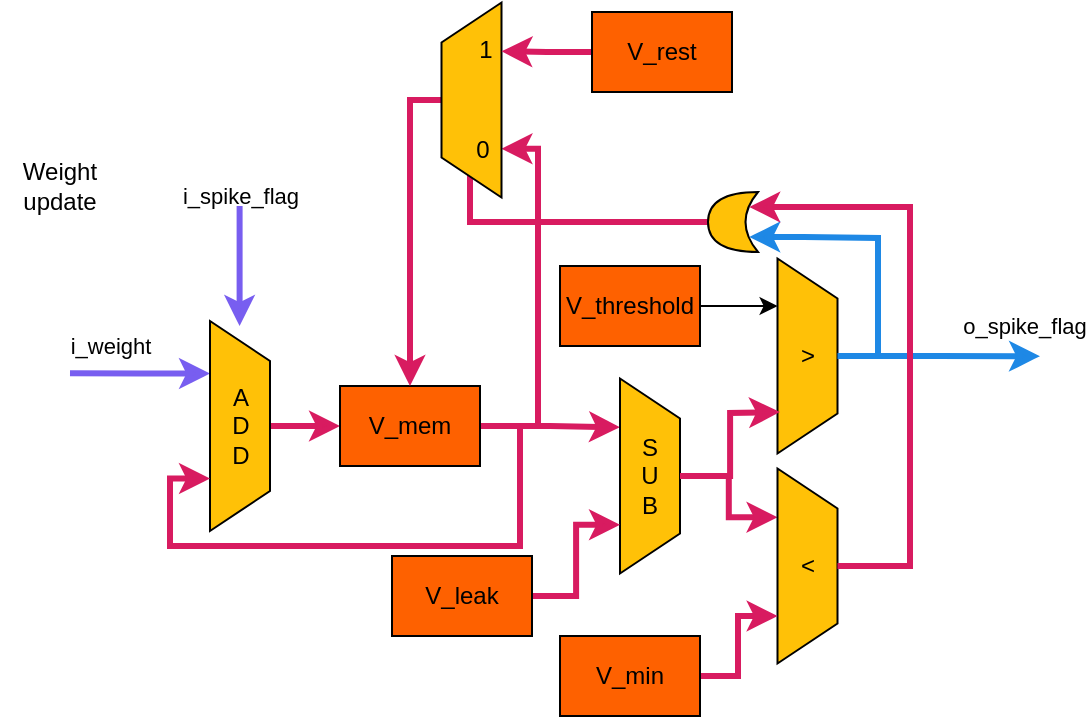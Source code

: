<mxfile version="24.7.10">
  <diagram name="Page-1" id="7IMjvl0y4tT5OMlrt00g">
    <mxGraphModel dx="682" dy="436" grid="1" gridSize="1" guides="1" tooltips="1" connect="1" arrows="1" fold="1" page="1" pageScale="1" pageWidth="850" pageHeight="1100" math="0" shadow="0">
      <root>
        <mxCell id="0" />
        <mxCell id="1" parent="0" />
        <mxCell id="oQUfwaXS33LX4lJVDSWq-2" style="edgeStyle=orthogonalEdgeStyle;rounded=0;orthogonalLoop=1;jettySize=auto;html=1;entryX=0;entryY=0.5;entryDx=0;entryDy=0;strokeColor=#D81B60;strokeWidth=3;" edge="1" parent="1" source="oQUfwaXS33LX4lJVDSWq-3" target="oQUfwaXS33LX4lJVDSWq-5">
          <mxGeometry relative="1" as="geometry" />
        </mxCell>
        <mxCell id="oQUfwaXS33LX4lJVDSWq-18" style="edgeStyle=orthogonalEdgeStyle;rounded=0;orthogonalLoop=1;jettySize=auto;html=1;exitX=0.25;exitY=1;exitDx=0;exitDy=0;startArrow=classic;startFill=1;endArrow=none;endFill=0;strokeWidth=3;strokeColor=#785EF0;" edge="1" parent="1" source="oQUfwaXS33LX4lJVDSWq-3">
          <mxGeometry relative="1" as="geometry">
            <mxPoint x="90" y="213.667" as="targetPoint" />
          </mxGeometry>
        </mxCell>
        <mxCell id="oQUfwaXS33LX4lJVDSWq-19" value="i_weight" style="edgeLabel;html=1;align=center;verticalAlign=middle;resizable=0;points=[];labelBackgroundColor=none;" vertex="1" connectable="0" parent="oQUfwaXS33LX4lJVDSWq-18">
          <mxGeometry x="0.742" y="-2" relative="1" as="geometry">
            <mxPoint x="11" y="-12" as="offset" />
          </mxGeometry>
        </mxCell>
        <mxCell id="oQUfwaXS33LX4lJVDSWq-3" value="" style="shape=trapezoid;perimeter=trapezoidPerimeter;whiteSpace=wrap;html=1;fixedSize=1;rotation=90;fillColor=#FFC107;" vertex="1" parent="1">
          <mxGeometry x="122.5" y="225" width="105" height="30" as="geometry" />
        </mxCell>
        <mxCell id="oQUfwaXS33LX4lJVDSWq-4" value="&lt;div&gt;A&lt;/div&gt;&lt;div&gt;D&lt;/div&gt;&lt;div&gt;D&lt;br&gt;&lt;/div&gt;" style="text;html=1;align=center;verticalAlign=middle;whiteSpace=wrap;rounded=0;" vertex="1" parent="1">
          <mxGeometry x="167.5" y="225" width="15" height="30" as="geometry" />
        </mxCell>
        <mxCell id="oQUfwaXS33LX4lJVDSWq-13" style="edgeStyle=orthogonalEdgeStyle;rounded=0;orthogonalLoop=1;jettySize=auto;html=1;exitX=1;exitY=0.5;exitDx=0;exitDy=0;entryX=0.25;entryY=1;entryDx=0;entryDy=0;strokeWidth=3;strokeColor=#D81B60;" edge="1" parent="1" source="oQUfwaXS33LX4lJVDSWq-5" target="oQUfwaXS33LX4lJVDSWq-12">
          <mxGeometry relative="1" as="geometry" />
        </mxCell>
        <mxCell id="oQUfwaXS33LX4lJVDSWq-20" style="edgeStyle=orthogonalEdgeStyle;rounded=0;orthogonalLoop=1;jettySize=auto;html=1;exitX=1;exitY=0.5;exitDx=0;exitDy=0;entryX=0.75;entryY=1;entryDx=0;entryDy=0;strokeWidth=3;strokeColor=#D81B60;" edge="1" parent="1" source="oQUfwaXS33LX4lJVDSWq-5" target="oQUfwaXS33LX4lJVDSWq-3">
          <mxGeometry relative="1" as="geometry">
            <Array as="points">
              <mxPoint x="315" y="240" />
              <mxPoint x="315" y="300" />
              <mxPoint x="140" y="300" />
              <mxPoint x="140" y="266" />
            </Array>
          </mxGeometry>
        </mxCell>
        <mxCell id="oQUfwaXS33LX4lJVDSWq-50" style="edgeStyle=orthogonalEdgeStyle;rounded=0;orthogonalLoop=1;jettySize=auto;html=1;exitX=1;exitY=0.5;exitDx=0;exitDy=0;entryX=0.25;entryY=1;entryDx=0;entryDy=0;strokeColor=#D81B60;strokeWidth=3;" edge="1" parent="1" source="oQUfwaXS33LX4lJVDSWq-5" target="oQUfwaXS33LX4lJVDSWq-41">
          <mxGeometry relative="1" as="geometry">
            <Array as="points">
              <mxPoint x="324" y="240" />
              <mxPoint x="324" y="101" />
            </Array>
          </mxGeometry>
        </mxCell>
        <mxCell id="oQUfwaXS33LX4lJVDSWq-5" value="V_mem" style="rounded=0;whiteSpace=wrap;html=1;fillColor=#FE6100;" vertex="1" parent="1">
          <mxGeometry x="225" y="220" width="70" height="40" as="geometry" />
        </mxCell>
        <mxCell id="oQUfwaXS33LX4lJVDSWq-8" value="" style="endArrow=classic;html=1;rounded=0;strokeColor=#785EF0;strokeWidth=3;" edge="1" parent="1">
          <mxGeometry width="50" height="50" relative="1" as="geometry">
            <mxPoint x="174.8" y="130" as="sourcePoint" />
            <mxPoint x="174.8" y="190" as="targetPoint" />
          </mxGeometry>
        </mxCell>
        <mxCell id="oQUfwaXS33LX4lJVDSWq-9" value="i_spike_flag" style="edgeLabel;html=1;align=center;verticalAlign=middle;resizable=0;points=[];labelBackgroundColor=none;" vertex="1" connectable="0" parent="oQUfwaXS33LX4lJVDSWq-8">
          <mxGeometry x="-0.627" y="-1" relative="1" as="geometry">
            <mxPoint x="1" y="-16" as="offset" />
          </mxGeometry>
        </mxCell>
        <mxCell id="oQUfwaXS33LX4lJVDSWq-10" value="Weight update" style="text;html=1;align=center;verticalAlign=middle;whiteSpace=wrap;rounded=0;" vertex="1" parent="1">
          <mxGeometry x="55" y="105" width="60" height="30" as="geometry" />
        </mxCell>
        <mxCell id="oQUfwaXS33LX4lJVDSWq-23" style="edgeStyle=orthogonalEdgeStyle;rounded=0;orthogonalLoop=1;jettySize=auto;html=1;exitX=0.5;exitY=0;exitDx=0;exitDy=0;entryX=0.25;entryY=1;entryDx=0;entryDy=0;strokeWidth=3;strokeColor=#D81B60;" edge="1" parent="1" source="oQUfwaXS33LX4lJVDSWq-12" target="oQUfwaXS33LX4lJVDSWq-21">
          <mxGeometry relative="1" as="geometry" />
        </mxCell>
        <mxCell id="oQUfwaXS33LX4lJVDSWq-12" value="" style="shape=trapezoid;perimeter=trapezoidPerimeter;whiteSpace=wrap;html=1;fixedSize=1;rotation=90;fillColor=#FFC107;" vertex="1" parent="1">
          <mxGeometry x="331.25" y="250" width="97.5" height="30" as="geometry" />
        </mxCell>
        <mxCell id="oQUfwaXS33LX4lJVDSWq-15" style="edgeStyle=orthogonalEdgeStyle;rounded=0;orthogonalLoop=1;jettySize=auto;html=1;exitX=1;exitY=0.5;exitDx=0;exitDy=0;entryX=0.75;entryY=1;entryDx=0;entryDy=0;strokeColor=#D81B60;strokeWidth=3;" edge="1" parent="1" source="oQUfwaXS33LX4lJVDSWq-14" target="oQUfwaXS33LX4lJVDSWq-12">
          <mxGeometry relative="1" as="geometry" />
        </mxCell>
        <mxCell id="oQUfwaXS33LX4lJVDSWq-14" value="V_leak" style="rounded=0;whiteSpace=wrap;html=1;fillColor=#FE6100;" vertex="1" parent="1">
          <mxGeometry x="251" y="305" width="70" height="40" as="geometry" />
        </mxCell>
        <mxCell id="oQUfwaXS33LX4lJVDSWq-16" value="&lt;div&gt;S&lt;/div&gt;&lt;div&gt;U&lt;/div&gt;&lt;div&gt;B&lt;br&gt;&lt;/div&gt;" style="text;html=1;align=center;verticalAlign=middle;whiteSpace=wrap;rounded=0;" vertex="1" parent="1">
          <mxGeometry x="375" y="250" width="10" height="30" as="geometry" />
        </mxCell>
        <mxCell id="oQUfwaXS33LX4lJVDSWq-21" value="" style="shape=trapezoid;perimeter=trapezoidPerimeter;whiteSpace=wrap;html=1;fixedSize=1;rotation=90;fillColor=#FFC107;" vertex="1" parent="1">
          <mxGeometry x="410" y="295" width="97.5" height="30" as="geometry" />
        </mxCell>
        <mxCell id="oQUfwaXS33LX4lJVDSWq-22" value="&amp;lt;" style="text;html=1;align=center;verticalAlign=middle;whiteSpace=wrap;rounded=0;" vertex="1" parent="1">
          <mxGeometry x="453.75" y="295" width="10" height="30" as="geometry" />
        </mxCell>
        <mxCell id="oQUfwaXS33LX4lJVDSWq-26" style="edgeStyle=orthogonalEdgeStyle;rounded=0;orthogonalLoop=1;jettySize=auto;html=1;exitX=1;exitY=0.5;exitDx=0;exitDy=0;entryX=0.75;entryY=1;entryDx=0;entryDy=0;strokeWidth=3;strokeColor=#D81B60;" edge="1" parent="1" source="oQUfwaXS33LX4lJVDSWq-25" target="oQUfwaXS33LX4lJVDSWq-21">
          <mxGeometry relative="1" as="geometry">
            <Array as="points">
              <mxPoint x="424" y="365" />
              <mxPoint x="424" y="335" />
              <mxPoint x="444" y="335" />
            </Array>
          </mxGeometry>
        </mxCell>
        <mxCell id="oQUfwaXS33LX4lJVDSWq-25" value="V_min" style="rounded=0;whiteSpace=wrap;html=1;fillColor=#FE6100;" vertex="1" parent="1">
          <mxGeometry x="335" y="345" width="70" height="40" as="geometry" />
        </mxCell>
        <mxCell id="oQUfwaXS33LX4lJVDSWq-34" style="edgeStyle=orthogonalEdgeStyle;rounded=0;orthogonalLoop=1;jettySize=auto;html=1;exitX=0.5;exitY=0;exitDx=0;exitDy=0;strokeColor=#1E88E5;strokeWidth=3;" edge="1" parent="1" source="oQUfwaXS33LX4lJVDSWq-27">
          <mxGeometry relative="1" as="geometry">
            <mxPoint x="575.0" y="205.095" as="targetPoint" />
          </mxGeometry>
        </mxCell>
        <mxCell id="oQUfwaXS33LX4lJVDSWq-35" value="o_spike_flag" style="edgeLabel;html=1;align=center;verticalAlign=middle;resizable=0;points=[];" vertex="1" connectable="0" parent="oQUfwaXS33LX4lJVDSWq-34">
          <mxGeometry x="0.174" y="1" relative="1" as="geometry">
            <mxPoint x="34" y="-15" as="offset" />
          </mxGeometry>
        </mxCell>
        <mxCell id="oQUfwaXS33LX4lJVDSWq-27" value="" style="shape=trapezoid;perimeter=trapezoidPerimeter;whiteSpace=wrap;html=1;fixedSize=1;rotation=90;fillColor=#FFC107;" vertex="1" parent="1">
          <mxGeometry x="410" y="190" width="97.5" height="30" as="geometry" />
        </mxCell>
        <mxCell id="oQUfwaXS33LX4lJVDSWq-28" value="&amp;gt;" style="text;html=1;align=center;verticalAlign=middle;whiteSpace=wrap;rounded=0;" vertex="1" parent="1">
          <mxGeometry x="453.75" y="190" width="10" height="30" as="geometry" />
        </mxCell>
        <mxCell id="oQUfwaXS33LX4lJVDSWq-30" style="edgeStyle=orthogonalEdgeStyle;rounded=0;orthogonalLoop=1;jettySize=auto;html=1;exitX=0.5;exitY=0;exitDx=0;exitDy=0;strokeWidth=3;strokeColor=#D81B60;" edge="1" parent="1" source="oQUfwaXS33LX4lJVDSWq-12">
          <mxGeometry relative="1" as="geometry">
            <mxPoint x="445" y="233" as="targetPoint" />
          </mxGeometry>
        </mxCell>
        <mxCell id="oQUfwaXS33LX4lJVDSWq-33" style="edgeStyle=orthogonalEdgeStyle;rounded=0;orthogonalLoop=1;jettySize=auto;html=1;exitX=1;exitY=0.5;exitDx=0;exitDy=0;entryX=0.25;entryY=1;entryDx=0;entryDy=0;" edge="1" parent="1" source="oQUfwaXS33LX4lJVDSWq-32" target="oQUfwaXS33LX4lJVDSWq-27">
          <mxGeometry relative="1" as="geometry" />
        </mxCell>
        <mxCell id="oQUfwaXS33LX4lJVDSWq-32" value="V_threshold" style="rounded=0;whiteSpace=wrap;html=1;fillColor=#FE6100;" vertex="1" parent="1">
          <mxGeometry x="335" y="160" width="70" height="40" as="geometry" />
        </mxCell>
        <mxCell id="oQUfwaXS33LX4lJVDSWq-48" style="edgeStyle=orthogonalEdgeStyle;rounded=0;orthogonalLoop=1;jettySize=auto;html=1;exitX=0.175;exitY=0.25;exitDx=0;exitDy=0;exitPerimeter=0;entryX=0.5;entryY=0;entryDx=0;entryDy=0;startArrow=classic;startFill=1;endArrow=none;endFill=0;strokeColor=#1E88E5;strokeWidth=3;" edge="1" parent="1" source="oQUfwaXS33LX4lJVDSWq-36" target="oQUfwaXS33LX4lJVDSWq-27">
          <mxGeometry relative="1" as="geometry">
            <Array as="points">
              <mxPoint x="457" y="146" />
              <mxPoint x="494" y="146" />
              <mxPoint x="494" y="205" />
            </Array>
          </mxGeometry>
        </mxCell>
        <mxCell id="oQUfwaXS33LX4lJVDSWq-55" style="edgeStyle=orthogonalEdgeStyle;rounded=0;orthogonalLoop=1;jettySize=auto;html=1;exitX=1;exitY=0.5;exitDx=0;exitDy=0;exitPerimeter=0;entryX=0;entryY=0.25;entryDx=0;entryDy=0;strokeColor=#D81B60;strokeWidth=3;" edge="1" parent="1" source="oQUfwaXS33LX4lJVDSWq-36" target="oQUfwaXS33LX4lJVDSWq-41">
          <mxGeometry relative="1" as="geometry">
            <Array as="points">
              <mxPoint x="290" y="138" />
            </Array>
          </mxGeometry>
        </mxCell>
        <mxCell id="oQUfwaXS33LX4lJVDSWq-36" value="" style="shape=xor;whiteSpace=wrap;html=1;rotation=-180;fillColor=#FFC107;" vertex="1" parent="1">
          <mxGeometry x="409" y="123" width="25" height="30" as="geometry" />
        </mxCell>
        <mxCell id="oQUfwaXS33LX4lJVDSWq-43" style="edgeStyle=orthogonalEdgeStyle;rounded=0;orthogonalLoop=1;jettySize=auto;html=1;exitX=0.5;exitY=0;exitDx=0;exitDy=0;entryX=0.5;entryY=0;entryDx=0;entryDy=0;strokeWidth=3;strokeColor=#D81B60;" edge="1" parent="1" source="oQUfwaXS33LX4lJVDSWq-41" target="oQUfwaXS33LX4lJVDSWq-5">
          <mxGeometry relative="1" as="geometry">
            <Array as="points">
              <mxPoint x="260" y="77" />
            </Array>
          </mxGeometry>
        </mxCell>
        <mxCell id="oQUfwaXS33LX4lJVDSWq-41" value="" style="shape=trapezoid;perimeter=trapezoidPerimeter;whiteSpace=wrap;html=1;fixedSize=1;rotation=-90;fillColor=#FFC107;" vertex="1" parent="1">
          <mxGeometry x="242" y="62" width="97.5" height="30" as="geometry" />
        </mxCell>
        <mxCell id="oQUfwaXS33LX4lJVDSWq-49" style="edgeStyle=orthogonalEdgeStyle;rounded=0;orthogonalLoop=1;jettySize=auto;html=1;exitX=0.5;exitY=0;exitDx=0;exitDy=0;entryX=0.175;entryY=0.75;entryDx=0;entryDy=0;entryPerimeter=0;strokeWidth=3;strokeColor=#D81B60;" edge="1" parent="1" source="oQUfwaXS33LX4lJVDSWq-21" target="oQUfwaXS33LX4lJVDSWq-36">
          <mxGeometry relative="1" as="geometry">
            <Array as="points">
              <mxPoint x="510" y="310" />
              <mxPoint x="510" y="131" />
            </Array>
          </mxGeometry>
        </mxCell>
        <mxCell id="oQUfwaXS33LX4lJVDSWq-52" style="edgeStyle=orthogonalEdgeStyle;rounded=0;orthogonalLoop=1;jettySize=auto;html=1;exitX=0;exitY=0.5;exitDx=0;exitDy=0;entryX=0.75;entryY=1;entryDx=0;entryDy=0;strokeColor=#D81B60;strokeWidth=3;" edge="1" parent="1" source="oQUfwaXS33LX4lJVDSWq-51" target="oQUfwaXS33LX4lJVDSWq-41">
          <mxGeometry relative="1" as="geometry" />
        </mxCell>
        <mxCell id="oQUfwaXS33LX4lJVDSWq-51" value="V_rest" style="rounded=0;whiteSpace=wrap;html=1;fillColor=#FE6100;" vertex="1" parent="1">
          <mxGeometry x="351" y="33" width="70" height="40" as="geometry" />
        </mxCell>
        <mxCell id="oQUfwaXS33LX4lJVDSWq-53" value="0" style="text;html=1;align=center;verticalAlign=middle;whiteSpace=wrap;rounded=0;" vertex="1" parent="1">
          <mxGeometry x="291" y="95" width="11" height="13" as="geometry" />
        </mxCell>
        <mxCell id="oQUfwaXS33LX4lJVDSWq-54" value="1" style="text;html=1;align=center;verticalAlign=middle;whiteSpace=wrap;rounded=0;" vertex="1" parent="1">
          <mxGeometry x="293" y="46" width="10" height="12" as="geometry" />
        </mxCell>
      </root>
    </mxGraphModel>
  </diagram>
</mxfile>
